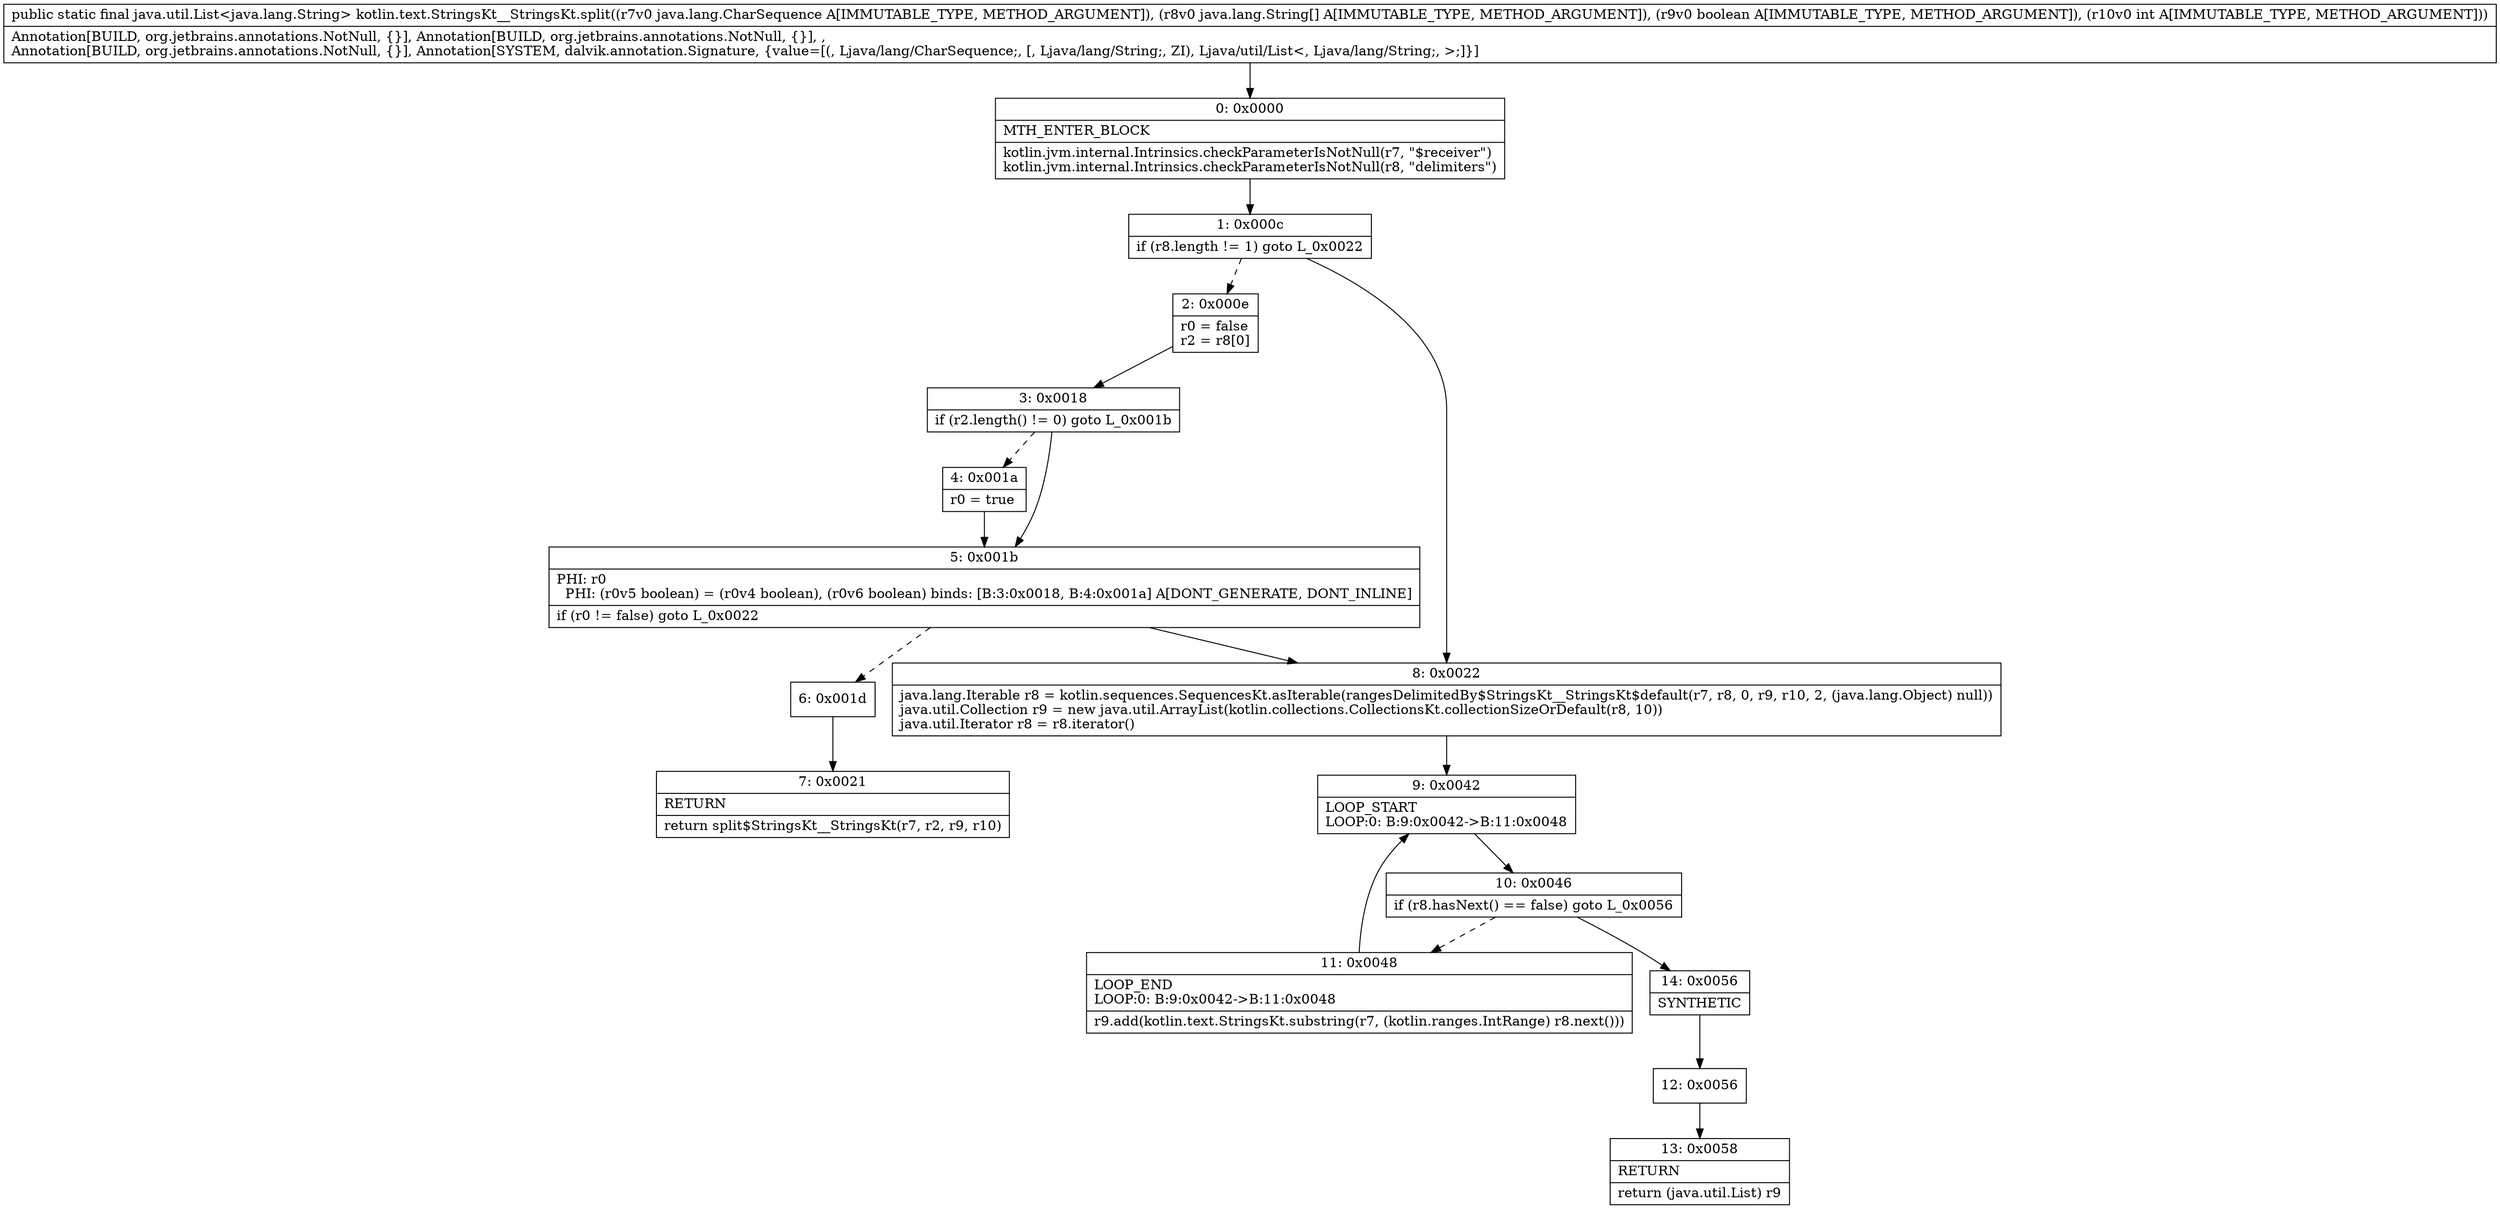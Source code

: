 digraph "CFG forkotlin.text.StringsKt__StringsKt.split(Ljava\/lang\/CharSequence;[Ljava\/lang\/String;ZI)Ljava\/util\/List;" {
Node_0 [shape=record,label="{0\:\ 0x0000|MTH_ENTER_BLOCK\l|kotlin.jvm.internal.Intrinsics.checkParameterIsNotNull(r7, \"$receiver\")\lkotlin.jvm.internal.Intrinsics.checkParameterIsNotNull(r8, \"delimiters\")\l}"];
Node_1 [shape=record,label="{1\:\ 0x000c|if (r8.length != 1) goto L_0x0022\l}"];
Node_2 [shape=record,label="{2\:\ 0x000e|r0 = false\lr2 = r8[0]\l}"];
Node_3 [shape=record,label="{3\:\ 0x0018|if (r2.length() != 0) goto L_0x001b\l}"];
Node_4 [shape=record,label="{4\:\ 0x001a|r0 = true\l}"];
Node_5 [shape=record,label="{5\:\ 0x001b|PHI: r0 \l  PHI: (r0v5 boolean) = (r0v4 boolean), (r0v6 boolean) binds: [B:3:0x0018, B:4:0x001a] A[DONT_GENERATE, DONT_INLINE]\l|if (r0 != false) goto L_0x0022\l}"];
Node_6 [shape=record,label="{6\:\ 0x001d}"];
Node_7 [shape=record,label="{7\:\ 0x0021|RETURN\l|return split$StringsKt__StringsKt(r7, r2, r9, r10)\l}"];
Node_8 [shape=record,label="{8\:\ 0x0022|java.lang.Iterable r8 = kotlin.sequences.SequencesKt.asIterable(rangesDelimitedBy$StringsKt__StringsKt$default(r7, r8, 0, r9, r10, 2, (java.lang.Object) null))\ljava.util.Collection r9 = new java.util.ArrayList(kotlin.collections.CollectionsKt.collectionSizeOrDefault(r8, 10))\ljava.util.Iterator r8 = r8.iterator()\l}"];
Node_9 [shape=record,label="{9\:\ 0x0042|LOOP_START\lLOOP:0: B:9:0x0042\-\>B:11:0x0048\l}"];
Node_10 [shape=record,label="{10\:\ 0x0046|if (r8.hasNext() == false) goto L_0x0056\l}"];
Node_11 [shape=record,label="{11\:\ 0x0048|LOOP_END\lLOOP:0: B:9:0x0042\-\>B:11:0x0048\l|r9.add(kotlin.text.StringsKt.substring(r7, (kotlin.ranges.IntRange) r8.next()))\l}"];
Node_12 [shape=record,label="{12\:\ 0x0056}"];
Node_13 [shape=record,label="{13\:\ 0x0058|RETURN\l|return (java.util.List) r9\l}"];
Node_14 [shape=record,label="{14\:\ 0x0056|SYNTHETIC\l}"];
MethodNode[shape=record,label="{public static final java.util.List\<java.lang.String\> kotlin.text.StringsKt__StringsKt.split((r7v0 java.lang.CharSequence A[IMMUTABLE_TYPE, METHOD_ARGUMENT]), (r8v0 java.lang.String[] A[IMMUTABLE_TYPE, METHOD_ARGUMENT]), (r9v0 boolean A[IMMUTABLE_TYPE, METHOD_ARGUMENT]), (r10v0 int A[IMMUTABLE_TYPE, METHOD_ARGUMENT]))  | Annotation[BUILD, org.jetbrains.annotations.NotNull, \{\}], Annotation[BUILD, org.jetbrains.annotations.NotNull, \{\}], , \lAnnotation[BUILD, org.jetbrains.annotations.NotNull, \{\}], Annotation[SYSTEM, dalvik.annotation.Signature, \{value=[(, Ljava\/lang\/CharSequence;, [, Ljava\/lang\/String;, ZI), Ljava\/util\/List\<, Ljava\/lang\/String;, \>;]\}]\l}"];
MethodNode -> Node_0;
Node_0 -> Node_1;
Node_1 -> Node_2[style=dashed];
Node_1 -> Node_8;
Node_2 -> Node_3;
Node_3 -> Node_4[style=dashed];
Node_3 -> Node_5;
Node_4 -> Node_5;
Node_5 -> Node_6[style=dashed];
Node_5 -> Node_8;
Node_6 -> Node_7;
Node_8 -> Node_9;
Node_9 -> Node_10;
Node_10 -> Node_11[style=dashed];
Node_10 -> Node_14;
Node_11 -> Node_9;
Node_12 -> Node_13;
Node_14 -> Node_12;
}

